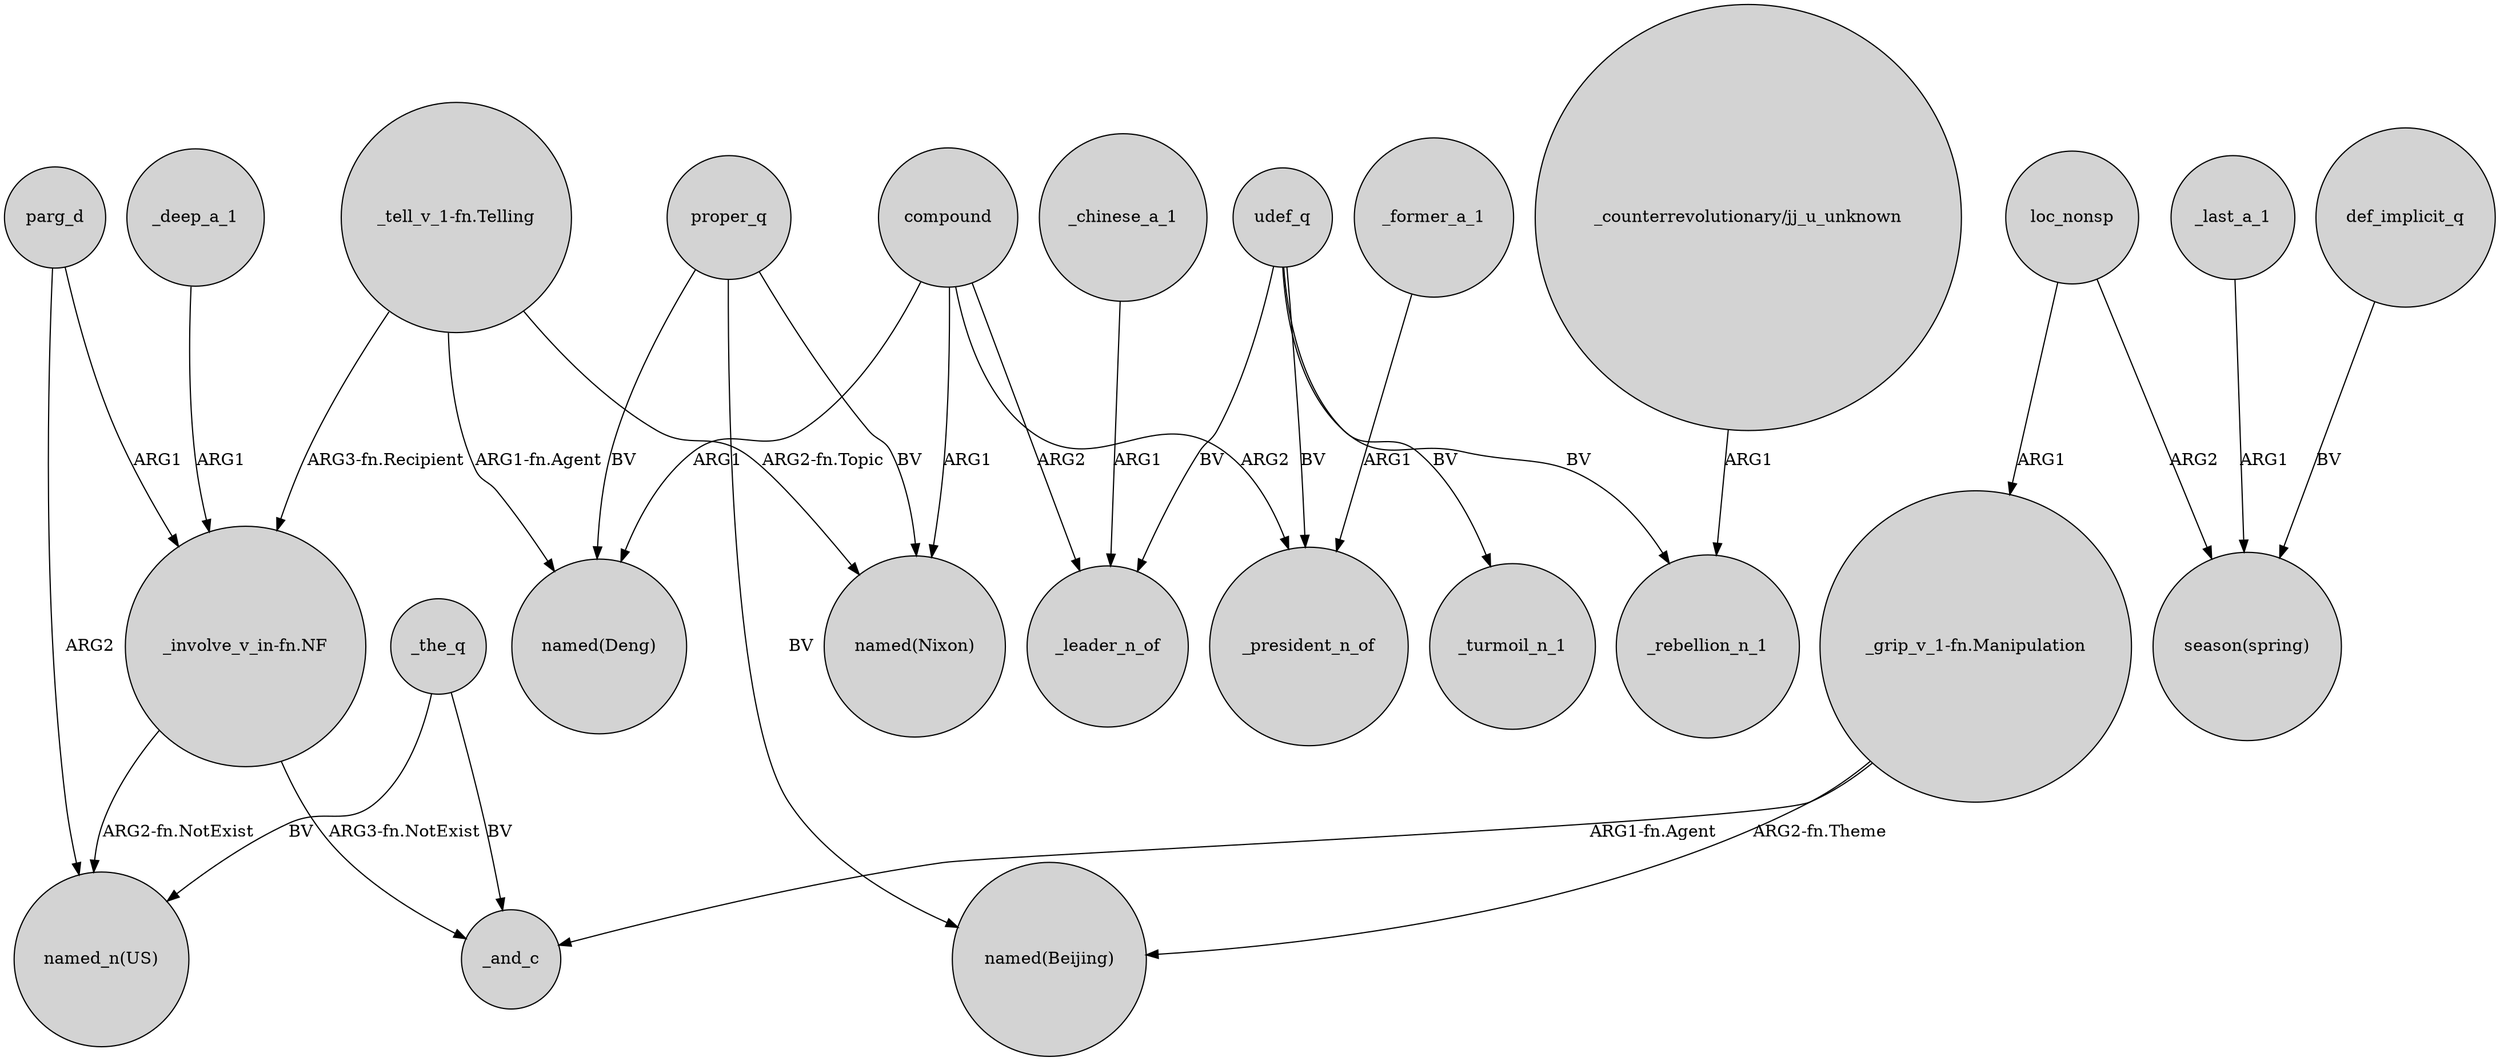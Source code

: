 digraph {
	node [shape=circle style=filled]
	"_involve_v_in-fn.NF" -> _and_c [label="ARG3-fn.NotExist"]
	_the_q -> _and_c [label=BV]
	proper_q -> "named(Nixon)" [label=BV]
	_chinese_a_1 -> _leader_n_of [label=ARG1]
	_former_a_1 -> _president_n_of [label=ARG1]
	_deep_a_1 -> "_involve_v_in-fn.NF" [label=ARG1]
	compound -> _president_n_of [label=ARG2]
	compound -> _leader_n_of [label=ARG2]
	"_tell_v_1-fn.Telling" -> "_involve_v_in-fn.NF" [label="ARG3-fn.Recipient"]
	"_grip_v_1-fn.Manipulation" -> "named(Beijing)" [label="ARG2-fn.Theme"]
	loc_nonsp -> "season(spring)" [label=ARG2]
	udef_q -> _rebellion_n_1 [label=BV]
	"_tell_v_1-fn.Telling" -> "named(Deng)" [label="ARG1-fn.Agent"]
	proper_q -> "named(Deng)" [label=BV]
	_the_q -> "named_n(US)" [label=BV]
	udef_q -> _president_n_of [label=BV]
	"_involve_v_in-fn.NF" -> "named_n(US)" [label="ARG2-fn.NotExist"]
	compound -> "named(Deng)" [label=ARG1]
	compound -> "named(Nixon)" [label=ARG1]
	loc_nonsp -> "_grip_v_1-fn.Manipulation" [label=ARG1]
	"_tell_v_1-fn.Telling" -> "named(Nixon)" [label="ARG2-fn.Topic"]
	_last_a_1 -> "season(spring)" [label=ARG1]
	def_implicit_q -> "season(spring)" [label=BV]
	parg_d -> "named_n(US)" [label=ARG2]
	"_counterrevolutionary/jj_u_unknown" -> _rebellion_n_1 [label=ARG1]
	"_grip_v_1-fn.Manipulation" -> _and_c [label="ARG1-fn.Agent"]
	udef_q -> _leader_n_of [label=BV]
	proper_q -> "named(Beijing)" [label=BV]
	parg_d -> "_involve_v_in-fn.NF" [label=ARG1]
	udef_q -> _turmoil_n_1 [label=BV]
}
